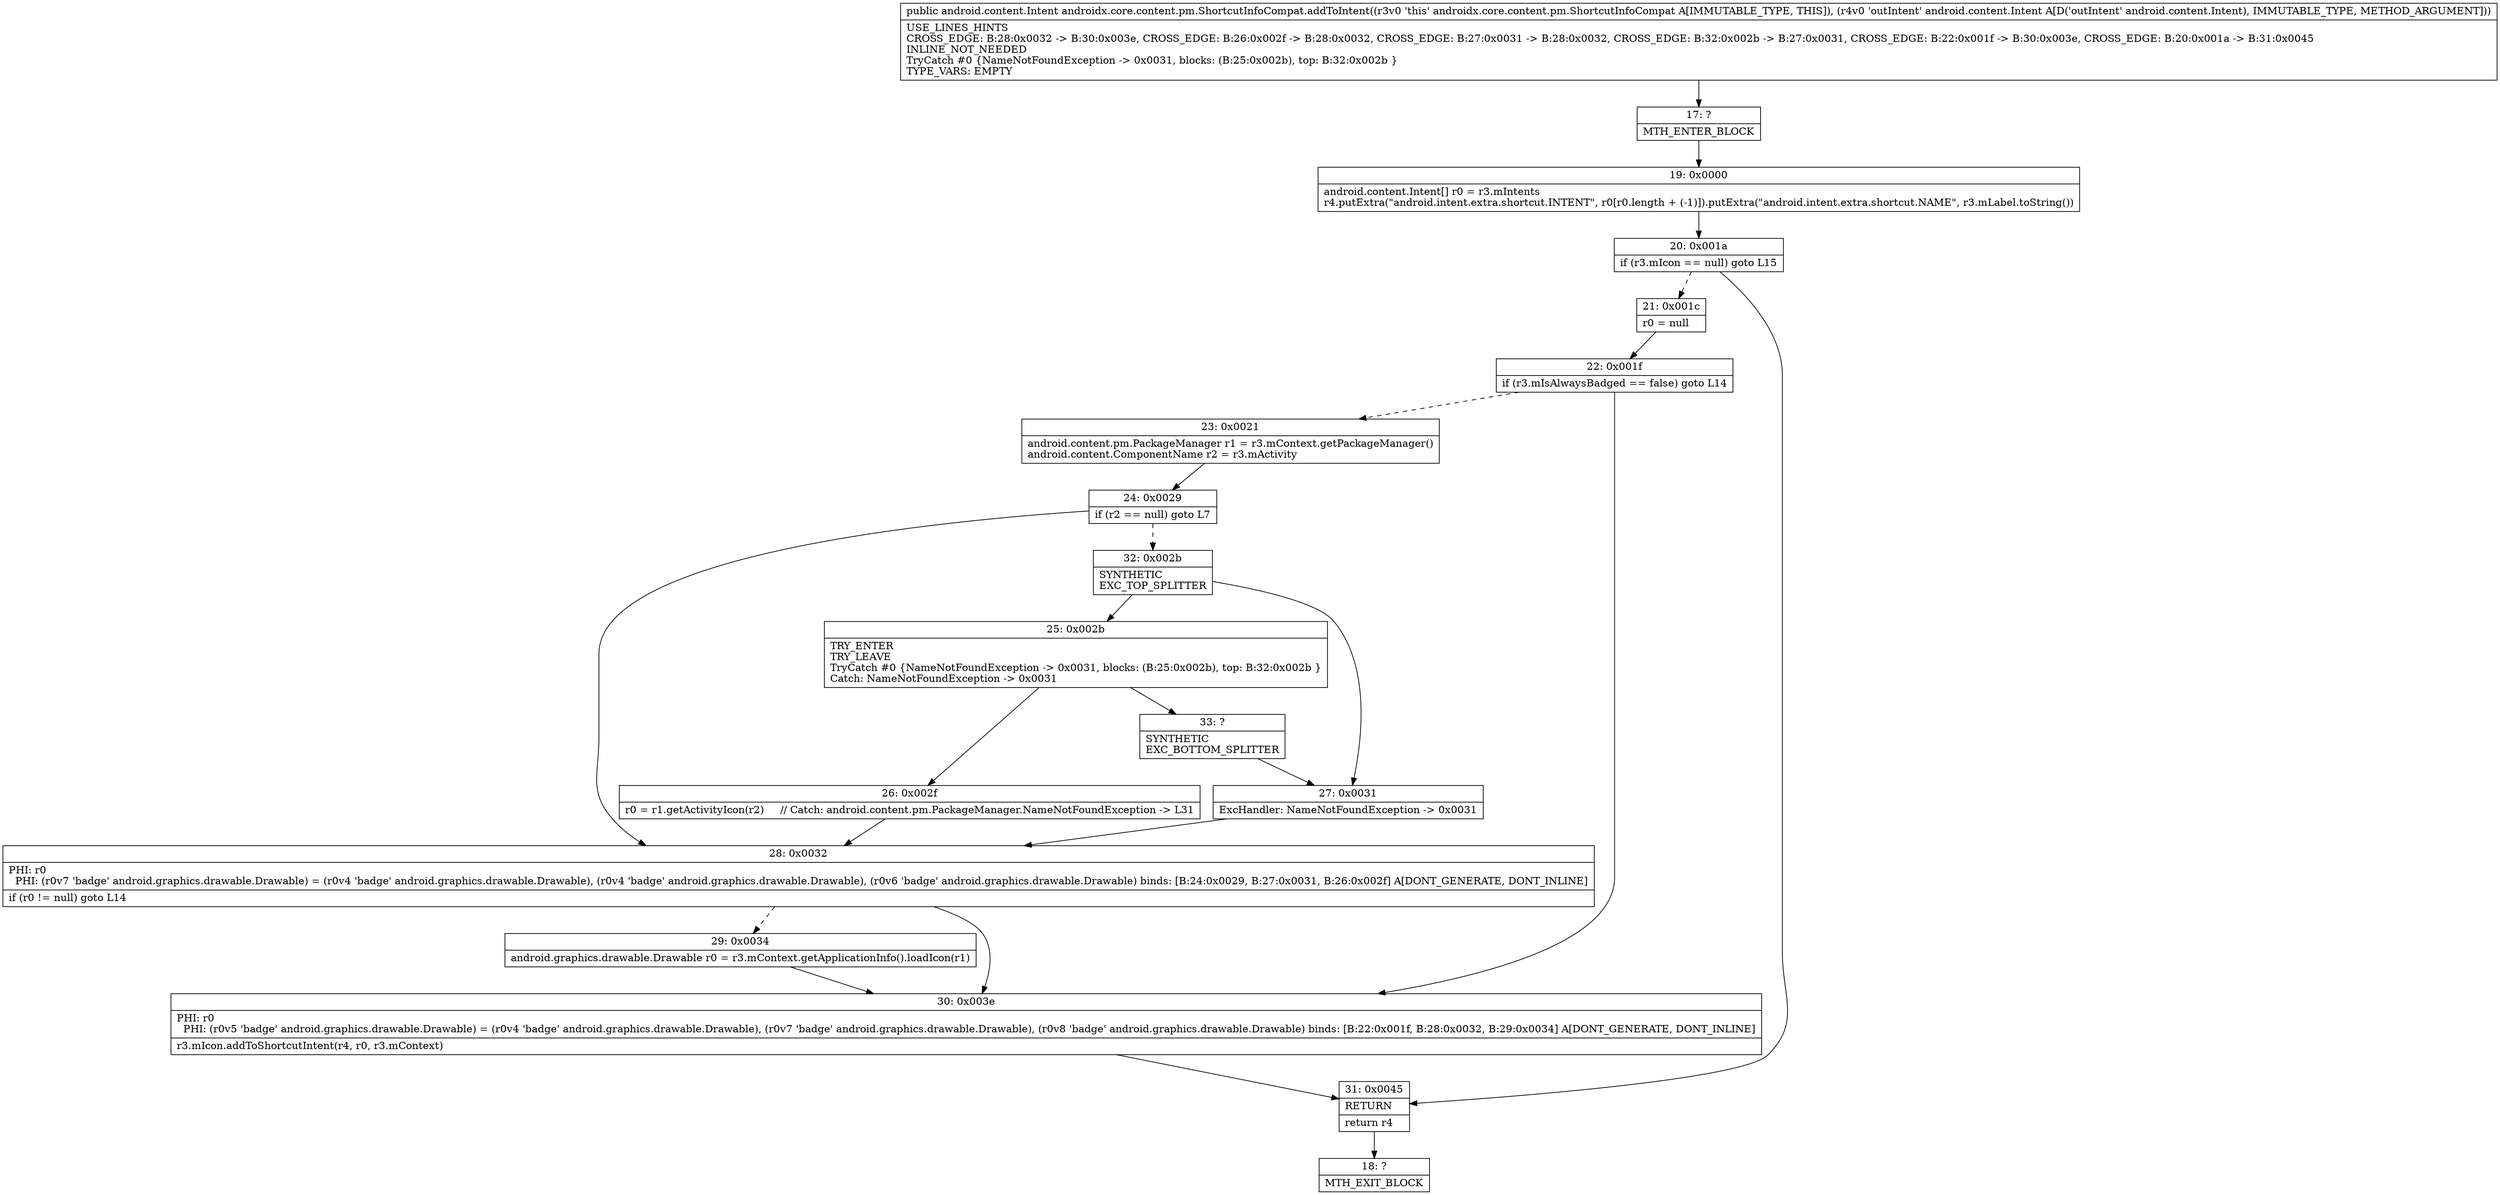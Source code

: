 digraph "CFG forandroidx.core.content.pm.ShortcutInfoCompat.addToIntent(Landroid\/content\/Intent;)Landroid\/content\/Intent;" {
Node_17 [shape=record,label="{17\:\ ?|MTH_ENTER_BLOCK\l}"];
Node_19 [shape=record,label="{19\:\ 0x0000|android.content.Intent[] r0 = r3.mIntents\lr4.putExtra(\"android.intent.extra.shortcut.INTENT\", r0[r0.length + (\-1)]).putExtra(\"android.intent.extra.shortcut.NAME\", r3.mLabel.toString())\l}"];
Node_20 [shape=record,label="{20\:\ 0x001a|if (r3.mIcon == null) goto L15\l}"];
Node_21 [shape=record,label="{21\:\ 0x001c|r0 = null\l}"];
Node_22 [shape=record,label="{22\:\ 0x001f|if (r3.mIsAlwaysBadged == false) goto L14\l}"];
Node_23 [shape=record,label="{23\:\ 0x0021|android.content.pm.PackageManager r1 = r3.mContext.getPackageManager()\landroid.content.ComponentName r2 = r3.mActivity\l}"];
Node_24 [shape=record,label="{24\:\ 0x0029|if (r2 == null) goto L7\l}"];
Node_28 [shape=record,label="{28\:\ 0x0032|PHI: r0 \l  PHI: (r0v7 'badge' android.graphics.drawable.Drawable) = (r0v4 'badge' android.graphics.drawable.Drawable), (r0v4 'badge' android.graphics.drawable.Drawable), (r0v6 'badge' android.graphics.drawable.Drawable) binds: [B:24:0x0029, B:27:0x0031, B:26:0x002f] A[DONT_GENERATE, DONT_INLINE]\l|if (r0 != null) goto L14\l}"];
Node_29 [shape=record,label="{29\:\ 0x0034|android.graphics.drawable.Drawable r0 = r3.mContext.getApplicationInfo().loadIcon(r1)\l}"];
Node_32 [shape=record,label="{32\:\ 0x002b|SYNTHETIC\lEXC_TOP_SPLITTER\l}"];
Node_25 [shape=record,label="{25\:\ 0x002b|TRY_ENTER\lTRY_LEAVE\lTryCatch #0 \{NameNotFoundException \-\> 0x0031, blocks: (B:25:0x002b), top: B:32:0x002b \}\lCatch: NameNotFoundException \-\> 0x0031\l}"];
Node_26 [shape=record,label="{26\:\ 0x002f|r0 = r1.getActivityIcon(r2)     \/\/ Catch: android.content.pm.PackageManager.NameNotFoundException \-\> L31\l}"];
Node_33 [shape=record,label="{33\:\ ?|SYNTHETIC\lEXC_BOTTOM_SPLITTER\l}"];
Node_27 [shape=record,label="{27\:\ 0x0031|ExcHandler: NameNotFoundException \-\> 0x0031\l}"];
Node_30 [shape=record,label="{30\:\ 0x003e|PHI: r0 \l  PHI: (r0v5 'badge' android.graphics.drawable.Drawable) = (r0v4 'badge' android.graphics.drawable.Drawable), (r0v7 'badge' android.graphics.drawable.Drawable), (r0v8 'badge' android.graphics.drawable.Drawable) binds: [B:22:0x001f, B:28:0x0032, B:29:0x0034] A[DONT_GENERATE, DONT_INLINE]\l|r3.mIcon.addToShortcutIntent(r4, r0, r3.mContext)\l}"];
Node_31 [shape=record,label="{31\:\ 0x0045|RETURN\l|return r4\l}"];
Node_18 [shape=record,label="{18\:\ ?|MTH_EXIT_BLOCK\l}"];
MethodNode[shape=record,label="{public android.content.Intent androidx.core.content.pm.ShortcutInfoCompat.addToIntent((r3v0 'this' androidx.core.content.pm.ShortcutInfoCompat A[IMMUTABLE_TYPE, THIS]), (r4v0 'outIntent' android.content.Intent A[D('outIntent' android.content.Intent), IMMUTABLE_TYPE, METHOD_ARGUMENT]))  | USE_LINES_HINTS\lCROSS_EDGE: B:28:0x0032 \-\> B:30:0x003e, CROSS_EDGE: B:26:0x002f \-\> B:28:0x0032, CROSS_EDGE: B:27:0x0031 \-\> B:28:0x0032, CROSS_EDGE: B:32:0x002b \-\> B:27:0x0031, CROSS_EDGE: B:22:0x001f \-\> B:30:0x003e, CROSS_EDGE: B:20:0x001a \-\> B:31:0x0045\lINLINE_NOT_NEEDED\lTryCatch #0 \{NameNotFoundException \-\> 0x0031, blocks: (B:25:0x002b), top: B:32:0x002b \}\lTYPE_VARS: EMPTY\l}"];
MethodNode -> Node_17;Node_17 -> Node_19;
Node_19 -> Node_20;
Node_20 -> Node_21[style=dashed];
Node_20 -> Node_31;
Node_21 -> Node_22;
Node_22 -> Node_23[style=dashed];
Node_22 -> Node_30;
Node_23 -> Node_24;
Node_24 -> Node_28;
Node_24 -> Node_32[style=dashed];
Node_28 -> Node_29[style=dashed];
Node_28 -> Node_30;
Node_29 -> Node_30;
Node_32 -> Node_25;
Node_32 -> Node_27;
Node_25 -> Node_26;
Node_25 -> Node_33;
Node_26 -> Node_28;
Node_33 -> Node_27;
Node_27 -> Node_28;
Node_30 -> Node_31;
Node_31 -> Node_18;
}

